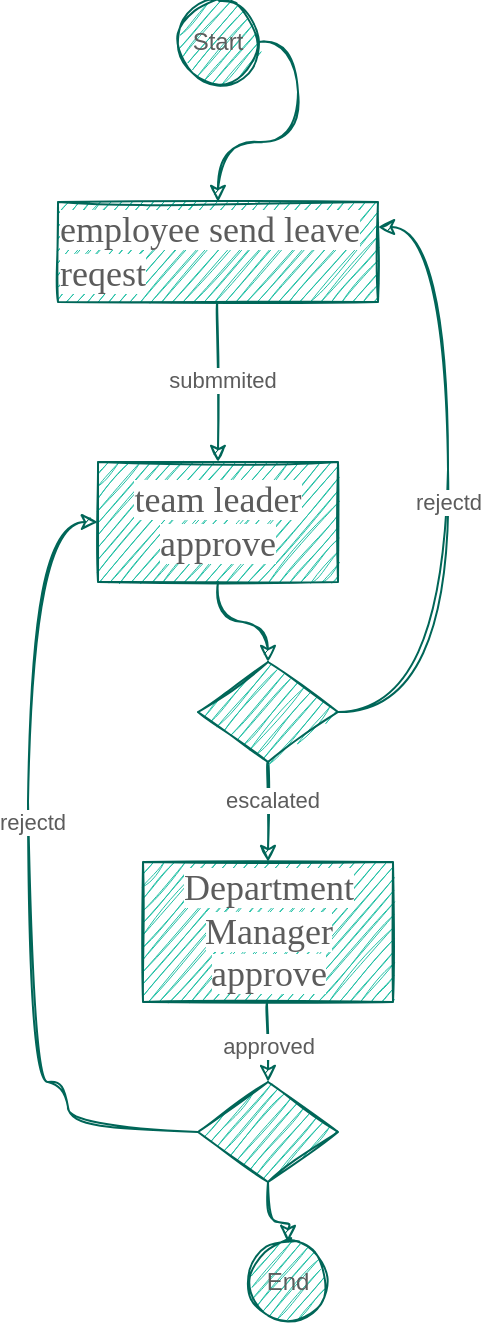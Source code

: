 <mxfile version="20.1.1" type="github">
  <diagram id="EJickibMVkhaN0cfWceA" name="workflow">
    <mxGraphModel dx="834" dy="771" grid="1" gridSize="10" guides="1" tooltips="1" connect="1" arrows="1" fold="1" page="1" pageScale="1" pageWidth="827" pageHeight="1169" math="0" shadow="0">
      <root>
        <mxCell id="0" />
        <mxCell id="1" parent="0" />
        <mxCell id="owuBZluM5b2CT8ojLVk_-26" style="edgeStyle=orthogonalEdgeStyle;rounded=0;orthogonalLoop=1;jettySize=auto;html=1;exitX=0.5;exitY=1;exitDx=0;exitDy=0;entryX=0.5;entryY=0;entryDx=0;entryDy=0;strokeColor=#006658;fontColor=#5C5C5C;sketch=1;curved=1;" edge="1" parent="1" source="owuBZluM5b2CT8ojLVk_-2" target="owuBZluM5b2CT8ojLVk_-25">
          <mxGeometry relative="1" as="geometry" />
        </mxCell>
        <mxCell id="owuBZluM5b2CT8ojLVk_-2" value="&lt;span style=&quot;font-family: Raleway; font-size: 18px; text-align: start; background-color: rgb(255, 255, 255);&quot;&gt;team leader approve&lt;/span&gt;" style="rounded=0;whiteSpace=wrap;html=1;fillColor=#21C0A5;strokeColor=#006658;fontColor=#5C5C5C;sketch=1;" vertex="1" parent="1">
          <mxGeometry x="105" y="270" width="120" height="60" as="geometry" />
        </mxCell>
        <mxCell id="owuBZluM5b2CT8ojLVk_-32" style="edgeStyle=orthogonalEdgeStyle;rounded=0;orthogonalLoop=1;jettySize=auto;html=1;exitX=0.5;exitY=1;exitDx=0;exitDy=0;strokeColor=#006658;fontColor=#5C5C5C;sketch=1;curved=1;" edge="1" parent="1" source="owuBZluM5b2CT8ojLVk_-5" target="owuBZluM5b2CT8ojLVk_-31">
          <mxGeometry relative="1" as="geometry" />
        </mxCell>
        <mxCell id="owuBZluM5b2CT8ojLVk_-43" value="approved" style="edgeLabel;html=1;align=center;verticalAlign=middle;resizable=0;points=[];fontColor=#5C5C5C;" vertex="1" connectable="0" parent="owuBZluM5b2CT8ojLVk_-32">
          <mxGeometry x="0.075" relative="1" as="geometry">
            <mxPoint as="offset" />
          </mxGeometry>
        </mxCell>
        <mxCell id="owuBZluM5b2CT8ojLVk_-5" value="&lt;span style=&quot;font-family: Raleway; font-size: 18px; text-align: start; background-color: rgb(255, 255, 255);&quot;&gt;Department Manager approve&lt;/span&gt;" style="rounded=0;whiteSpace=wrap;html=1;fillColor=#21C0A5;strokeColor=#006658;fontColor=#5C5C5C;sketch=1;" vertex="1" parent="1">
          <mxGeometry x="127.5" y="470" width="125" height="70" as="geometry" />
        </mxCell>
        <mxCell id="owuBZluM5b2CT8ojLVk_-16" style="edgeStyle=orthogonalEdgeStyle;rounded=0;orthogonalLoop=1;jettySize=auto;html=1;exitX=0.5;exitY=1;exitDx=0;exitDy=0;entryX=0.5;entryY=0;entryDx=0;entryDy=0;strokeColor=#006658;fontColor=#5C5C5C;sketch=1;curved=1;" edge="1" parent="1" source="owuBZluM5b2CT8ojLVk_-13" target="owuBZluM5b2CT8ojLVk_-2">
          <mxGeometry relative="1" as="geometry" />
        </mxCell>
        <mxCell id="owuBZluM5b2CT8ojLVk_-22" value="submmited" style="edgeLabel;html=1;align=center;verticalAlign=middle;resizable=0;points=[];fontColor=#5C5C5C;sketch=1;" vertex="1" connectable="0" parent="owuBZluM5b2CT8ojLVk_-16">
          <mxGeometry x="-0.029" y="2" relative="1" as="geometry">
            <mxPoint as="offset" />
          </mxGeometry>
        </mxCell>
        <mxCell id="owuBZluM5b2CT8ojLVk_-13" value="&lt;div style=&quot;text-align: start;&quot;&gt;&lt;font face=&quot;Raleway&quot;&gt;&lt;span style=&quot;font-size: 18px; background-color: rgb(255, 255, 255);&quot;&gt;employee send leave reqest&lt;/span&gt;&lt;/font&gt;&lt;/div&gt;" style="rounded=0;whiteSpace=wrap;html=1;fillColor=#21C0A5;strokeColor=#006658;fontColor=#5C5C5C;sketch=1;" vertex="1" parent="1">
          <mxGeometry x="85" y="140" width="160" height="50" as="geometry" />
        </mxCell>
        <mxCell id="owuBZluM5b2CT8ojLVk_-18" value="End" style="ellipse;whiteSpace=wrap;html=1;aspect=fixed;fillColor=#21C0A5;strokeColor=#006658;fontColor=#5C5C5C;sketch=1;" vertex="1" parent="1">
          <mxGeometry x="180" y="660" width="40" height="40" as="geometry" />
        </mxCell>
        <mxCell id="owuBZluM5b2CT8ojLVk_-38" style="edgeStyle=orthogonalEdgeStyle;rounded=0;orthogonalLoop=1;jettySize=auto;html=1;exitX=1;exitY=0.5;exitDx=0;exitDy=0;entryX=0.5;entryY=0;entryDx=0;entryDy=0;strokeColor=#006658;fontColor=#5C5C5C;sketch=1;curved=1;" edge="1" parent="1" source="owuBZluM5b2CT8ojLVk_-23" target="owuBZluM5b2CT8ojLVk_-13">
          <mxGeometry relative="1" as="geometry" />
        </mxCell>
        <mxCell id="owuBZluM5b2CT8ojLVk_-23" value="Start" style="ellipse;whiteSpace=wrap;html=1;aspect=fixed;fillColor=#21C0A5;strokeColor=#006658;fontColor=#5C5C5C;sketch=1;" vertex="1" parent="1">
          <mxGeometry x="145" y="40" width="40" height="40" as="geometry" />
        </mxCell>
        <mxCell id="owuBZluM5b2CT8ojLVk_-27" style="edgeStyle=orthogonalEdgeStyle;rounded=0;orthogonalLoop=1;jettySize=auto;html=1;entryX=1;entryY=0.25;entryDx=0;entryDy=0;strokeColor=#006658;fontColor=#5C5C5C;sketch=1;curved=1;exitX=1;exitY=0.5;exitDx=0;exitDy=0;" edge="1" parent="1" source="owuBZluM5b2CT8ojLVk_-25" target="owuBZluM5b2CT8ojLVk_-13">
          <mxGeometry relative="1" as="geometry">
            <Array as="points">
              <mxPoint x="280" y="395" />
              <mxPoint x="280" y="153" />
            </Array>
          </mxGeometry>
        </mxCell>
        <mxCell id="owuBZluM5b2CT8ojLVk_-30" value="rejectd" style="edgeLabel;html=1;align=center;verticalAlign=middle;resizable=0;points=[];fontColor=#5C5C5C;sketch=1;" vertex="1" connectable="0" parent="owuBZluM5b2CT8ojLVk_-27">
          <mxGeometry x="-0.391" y="-2" relative="1" as="geometry">
            <mxPoint x="-2" y="-59" as="offset" />
          </mxGeometry>
        </mxCell>
        <mxCell id="owuBZluM5b2CT8ojLVk_-28" style="edgeStyle=orthogonalEdgeStyle;rounded=0;orthogonalLoop=1;jettySize=auto;html=1;exitX=0.5;exitY=1;exitDx=0;exitDy=0;entryX=0.5;entryY=0;entryDx=0;entryDy=0;strokeColor=#006658;fontColor=#5C5C5C;sketch=1;curved=1;" edge="1" parent="1" source="owuBZluM5b2CT8ojLVk_-25" target="owuBZluM5b2CT8ojLVk_-5">
          <mxGeometry relative="1" as="geometry">
            <Array as="points" />
          </mxGeometry>
        </mxCell>
        <mxCell id="owuBZluM5b2CT8ojLVk_-44" value="escalated" style="edgeLabel;html=1;align=center;verticalAlign=middle;resizable=0;points=[];fontColor=#5C5C5C;" vertex="1" connectable="0" parent="owuBZluM5b2CT8ojLVk_-28">
          <mxGeometry x="-0.26" y="2" relative="1" as="geometry">
            <mxPoint as="offset" />
          </mxGeometry>
        </mxCell>
        <mxCell id="owuBZluM5b2CT8ojLVk_-25" value="" style="rhombus;whiteSpace=wrap;html=1;fillColor=#21C0A5;strokeColor=#006658;fontColor=#5C5C5C;sketch=1;" vertex="1" parent="1">
          <mxGeometry x="155" y="370" width="70" height="50" as="geometry" />
        </mxCell>
        <mxCell id="owuBZluM5b2CT8ojLVk_-40" style="edgeStyle=orthogonalEdgeStyle;rounded=0;orthogonalLoop=1;jettySize=auto;html=1;exitX=0.5;exitY=1;exitDx=0;exitDy=0;strokeColor=#006658;fontColor=#5C5C5C;sketch=1;curved=1;" edge="1" parent="1" source="owuBZluM5b2CT8ojLVk_-31" target="owuBZluM5b2CT8ojLVk_-18">
          <mxGeometry relative="1" as="geometry" />
        </mxCell>
        <mxCell id="owuBZluM5b2CT8ojLVk_-41" style="edgeStyle=orthogonalEdgeStyle;curved=1;rounded=1;sketch=1;orthogonalLoop=1;jettySize=auto;html=1;exitX=0;exitY=0.5;exitDx=0;exitDy=0;entryX=0;entryY=0.5;entryDx=0;entryDy=0;fontColor=#5C5C5C;strokeColor=#006658;fillColor=#21C0A5;" edge="1" parent="1" source="owuBZluM5b2CT8ojLVk_-31" target="owuBZluM5b2CT8ojLVk_-2">
          <mxGeometry relative="1" as="geometry">
            <Array as="points">
              <mxPoint x="90" y="605" />
              <mxPoint x="90" y="580" />
              <mxPoint x="70" y="580" />
              <mxPoint x="70" y="300" />
            </Array>
          </mxGeometry>
        </mxCell>
        <mxCell id="owuBZluM5b2CT8ojLVk_-42" value="rejectd" style="edgeLabel;html=1;align=center;verticalAlign=middle;resizable=0;points=[];fontColor=#5C5C5C;" vertex="1" connectable="0" parent="owuBZluM5b2CT8ojLVk_-41">
          <mxGeometry x="-0.216" y="-2" relative="1" as="geometry">
            <mxPoint y="-74" as="offset" />
          </mxGeometry>
        </mxCell>
        <mxCell id="owuBZluM5b2CT8ojLVk_-31" value="" style="rhombus;whiteSpace=wrap;html=1;fillColor=#21C0A5;strokeColor=#006658;fontColor=#5C5C5C;sketch=1;" vertex="1" parent="1">
          <mxGeometry x="155" y="580" width="70" height="50" as="geometry" />
        </mxCell>
      </root>
    </mxGraphModel>
  </diagram>
</mxfile>
